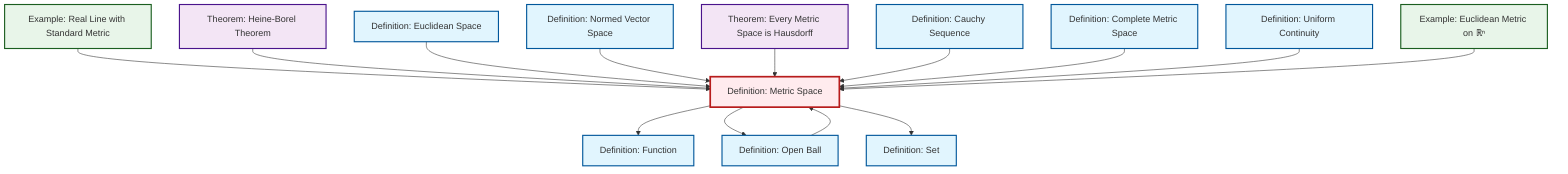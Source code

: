 graph TD
    classDef definition fill:#e1f5fe,stroke:#01579b,stroke-width:2px
    classDef theorem fill:#f3e5f5,stroke:#4a148c,stroke-width:2px
    classDef axiom fill:#fff3e0,stroke:#e65100,stroke-width:2px
    classDef example fill:#e8f5e9,stroke:#1b5e20,stroke-width:2px
    classDef current fill:#ffebee,stroke:#b71c1c,stroke-width:3px
    def-metric-space["Definition: Metric Space"]:::definition
    def-uniform-continuity["Definition: Uniform Continuity"]:::definition
    def-set["Definition: Set"]:::definition
    ex-euclidean-metric["Example: Euclidean Metric on ℝⁿ"]:::example
    def-normed-vector-space["Definition: Normed Vector Space"]:::definition
    def-euclidean-space["Definition: Euclidean Space"]:::definition
    def-cauchy-sequence["Definition: Cauchy Sequence"]:::definition
    thm-heine-borel["Theorem: Heine-Borel Theorem"]:::theorem
    ex-real-line-metric["Example: Real Line with Standard Metric"]:::example
    def-open-ball["Definition: Open Ball"]:::definition
    def-function["Definition: Function"]:::definition
    def-complete-metric-space["Definition: Complete Metric Space"]:::definition
    thm-metric-hausdorff["Theorem: Every Metric Space is Hausdorff"]:::theorem
    ex-real-line-metric --> def-metric-space
    thm-heine-borel --> def-metric-space
    def-euclidean-space --> def-metric-space
    def-normed-vector-space --> def-metric-space
    def-metric-space --> def-function
    thm-metric-hausdorff --> def-metric-space
    def-cauchy-sequence --> def-metric-space
    def-complete-metric-space --> def-metric-space
    def-open-ball --> def-metric-space
    def-metric-space --> def-open-ball
    def-uniform-continuity --> def-metric-space
    def-metric-space --> def-set
    ex-euclidean-metric --> def-metric-space
    class def-metric-space current